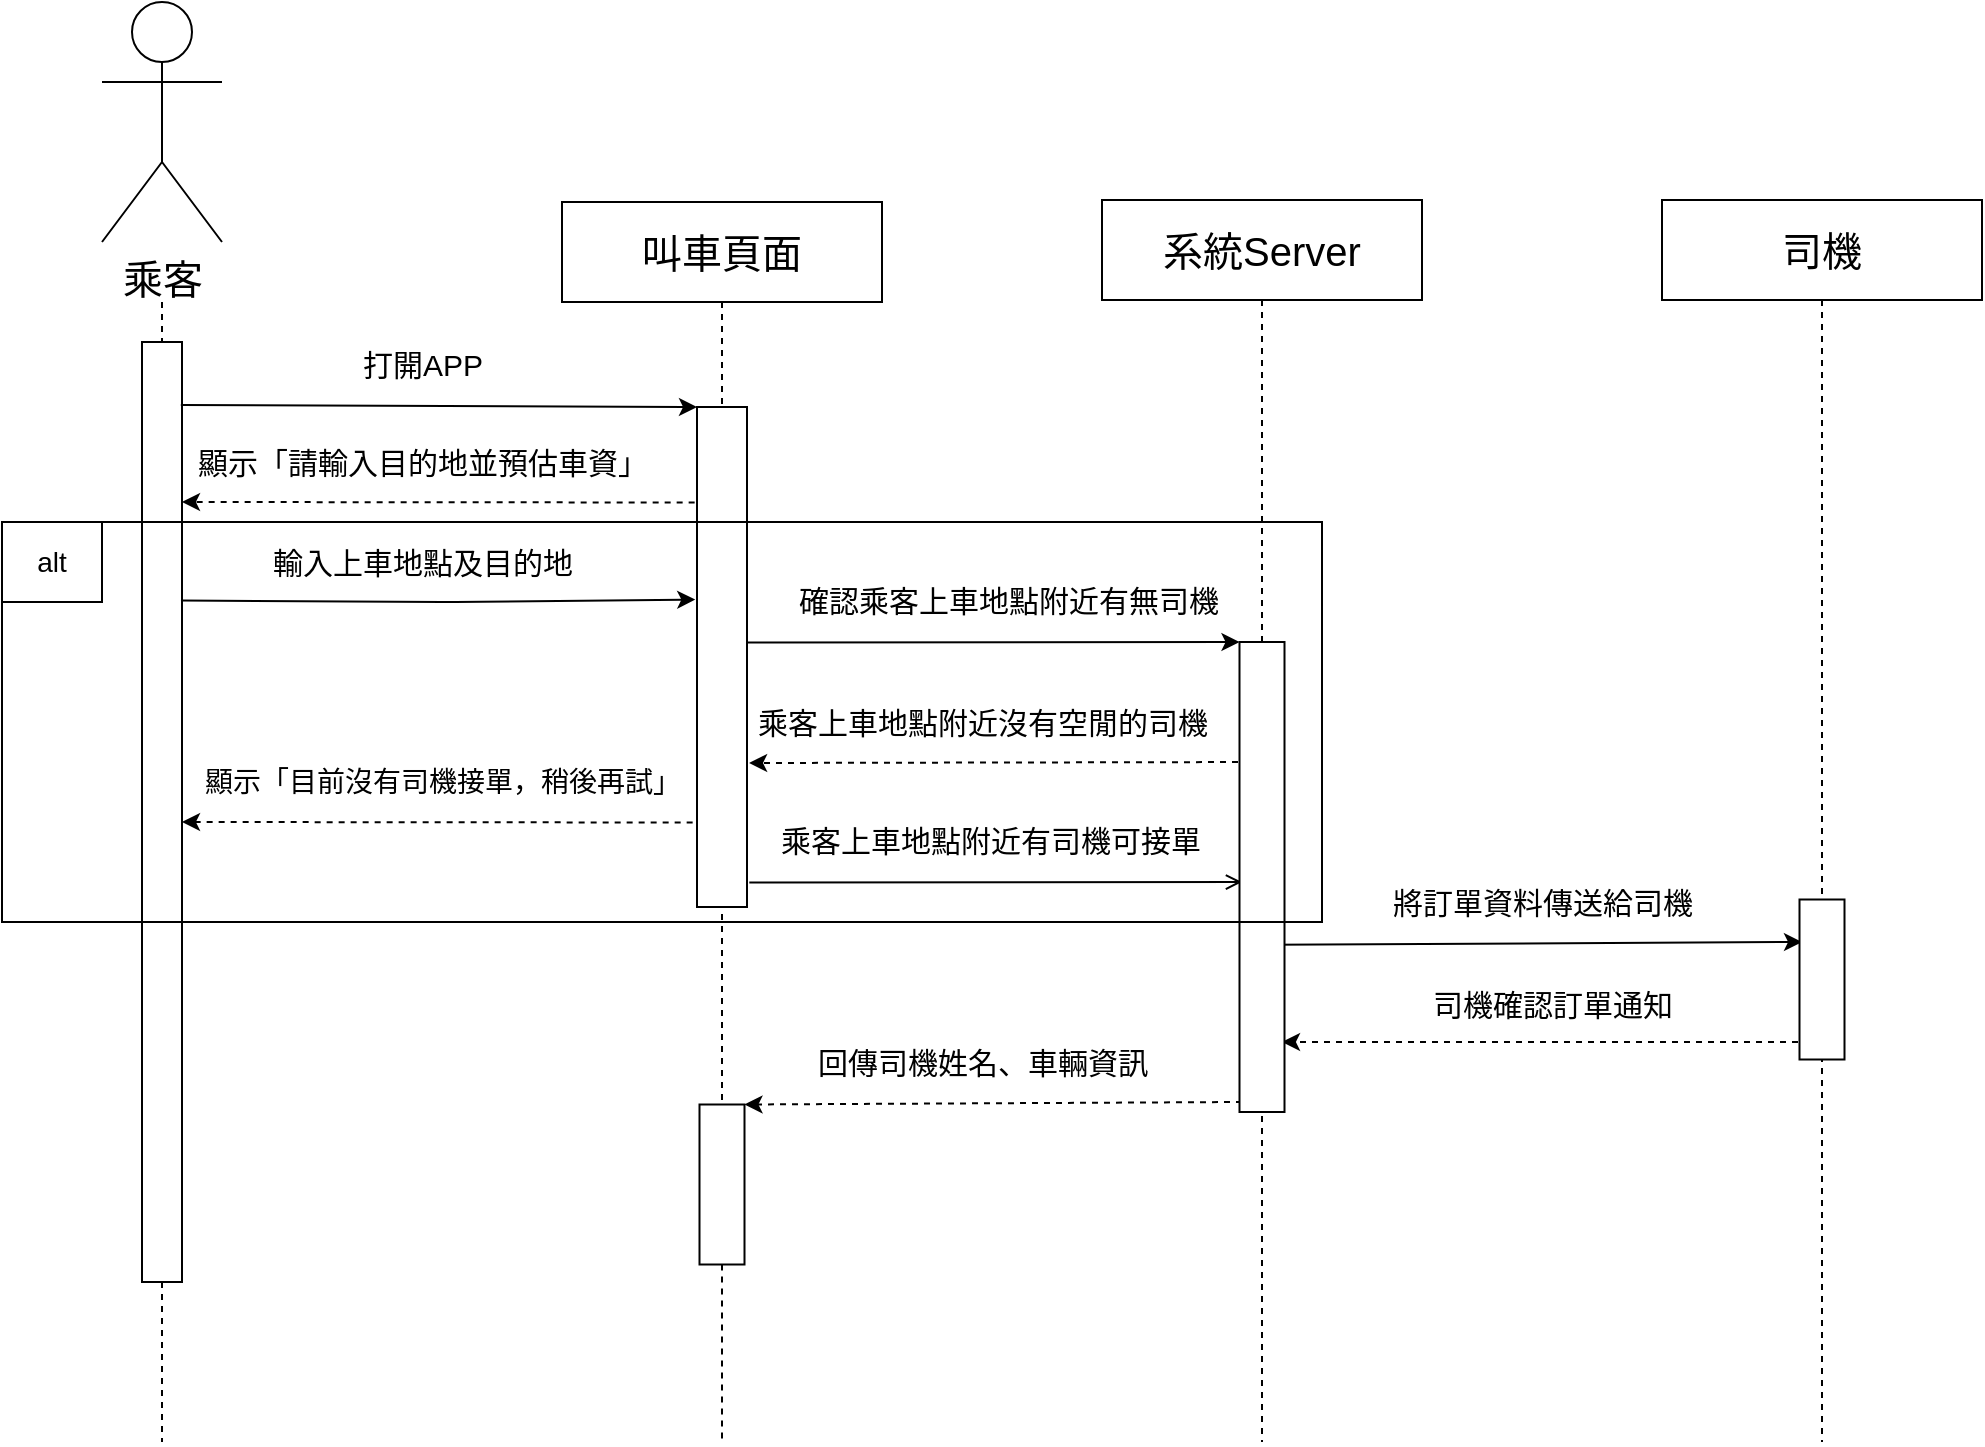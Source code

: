 <mxfile>
    <diagram id="WW1pX3kL8ORHpvGpDJ_V" name="第1頁">
        <mxGraphModel dx="1011" dy="509" grid="1" gridSize="10" guides="1" tooltips="1" connect="1" arrows="1" fold="1" page="1" pageScale="1" pageWidth="1169" pageHeight="827" math="0" shadow="0">
            <root>
                <mxCell id="0"/>
                <mxCell id="1" parent="0"/>
                <mxCell id="3" style="edgeStyle=none;html=1;fontSize=20;dashed=1;endArrow=none;endFill=0;startArrow=none;" edge="1" parent="1" source="13">
                    <mxGeometry relative="1" as="geometry">
                        <mxPoint x="120" y="730" as="targetPoint"/>
                        <mxPoint x="120" y="160" as="sourcePoint"/>
                    </mxGeometry>
                </mxCell>
                <mxCell id="4" style="edgeStyle=none;html=1;fontSize=20;dashed=1;endArrow=none;endFill=0;startArrow=none;" edge="1" parent="1" source="44">
                    <mxGeometry relative="1" as="geometry">
                        <mxPoint x="400" y="730" as="targetPoint"/>
                    </mxGeometry>
                </mxCell>
                <mxCell id="5" value="&lt;span style=&quot;font-size: 20px;&quot;&gt;叫車頁面&lt;/span&gt;" style="rounded=0;whiteSpace=wrap;html=1;" vertex="1" parent="1">
                    <mxGeometry x="320" y="110" width="160" height="50" as="geometry"/>
                </mxCell>
                <mxCell id="6" style="edgeStyle=none;html=1;fontSize=20;dashed=1;endArrow=none;endFill=0;" edge="1" parent="1" source="7">
                    <mxGeometry relative="1" as="geometry">
                        <mxPoint x="670" y="730" as="targetPoint"/>
                    </mxGeometry>
                </mxCell>
                <mxCell id="7" value="&lt;span style=&quot;font-size: 20px;&quot;&gt;系統Server&lt;/span&gt;" style="rounded=0;whiteSpace=wrap;html=1;" vertex="1" parent="1">
                    <mxGeometry x="590" y="109" width="160" height="50" as="geometry"/>
                </mxCell>
                <mxCell id="8" style="edgeStyle=none;html=1;fontSize=20;dashed=1;endArrow=none;endFill=0;" edge="1" parent="1" source="9">
                    <mxGeometry relative="1" as="geometry">
                        <mxPoint x="950" y="730" as="targetPoint"/>
                    </mxGeometry>
                </mxCell>
                <mxCell id="9" value="&lt;span style=&quot;font-size: 20px;&quot;&gt;司機&lt;/span&gt;" style="rounded=0;whiteSpace=wrap;html=1;" vertex="1" parent="1">
                    <mxGeometry x="870" y="109" width="160" height="50" as="geometry"/>
                </mxCell>
                <mxCell id="10" value="乘客" style="shape=umlActor;verticalLabelPosition=bottom;verticalAlign=top;html=1;outlineConnect=0;fontSize=20;" vertex="1" parent="1">
                    <mxGeometry x="90" y="10" width="60" height="120" as="geometry"/>
                </mxCell>
                <mxCell id="14" value="" style="edgeStyle=none;html=1;fontSize=20;dashed=1;endArrow=none;endFill=0;" edge="1" parent="1" target="13">
                    <mxGeometry relative="1" as="geometry">
                        <mxPoint x="120" y="720" as="targetPoint"/>
                        <mxPoint x="120" y="160" as="sourcePoint"/>
                    </mxGeometry>
                </mxCell>
                <mxCell id="13" value="" style="rounded=0;whiteSpace=wrap;html=1;fontSize=20;" vertex="1" parent="1">
                    <mxGeometry x="110" y="180" width="20" height="470" as="geometry"/>
                </mxCell>
                <mxCell id="15" value="" style="endArrow=classic;html=1;fontSize=20;exitX=0.971;exitY=0.067;exitDx=0;exitDy=0;exitPerimeter=0;endFill=1;entryX=0;entryY=1;entryDx=0;entryDy=0;" edge="1" parent="1" source="13" target="43">
                    <mxGeometry width="50" height="50" relative="1" as="geometry">
                        <mxPoint x="350" y="440" as="sourcePoint"/>
                        <mxPoint x="380" y="240" as="targetPoint"/>
                    </mxGeometry>
                </mxCell>
                <mxCell id="16" value="打開APP" style="edgeLabel;html=1;align=center;verticalAlign=middle;resizable=0;points=[];fontSize=15;" vertex="1" connectable="0" parent="15">
                    <mxGeometry x="-0.066" y="2" relative="1" as="geometry">
                        <mxPoint y="-19" as="offset"/>
                    </mxGeometry>
                </mxCell>
                <mxCell id="17" value="" style="endArrow=classic;html=1;fontSize=20;dashed=1;exitX=0.191;exitY=1.047;exitDx=0;exitDy=0;exitPerimeter=0;" edge="1" parent="1" source="43">
                    <mxGeometry width="50" height="50" relative="1" as="geometry">
                        <mxPoint x="380" y="280" as="sourcePoint"/>
                        <mxPoint x="130" y="260" as="targetPoint"/>
                    </mxGeometry>
                </mxCell>
                <mxCell id="18" value="顯示「請輸入目的地並預估車資」" style="edgeLabel;html=1;align=center;verticalAlign=middle;resizable=0;points=[];fontSize=15;" vertex="1" connectable="0" parent="1">
                    <mxGeometry x="250.0" y="239.995" as="geometry"/>
                </mxCell>
                <mxCell id="19" value="" style="endArrow=classic;html=1;fontSize=20;exitX=0.974;exitY=0.275;exitDx=0;exitDy=0;endFill=1;exitPerimeter=0;entryX=0.385;entryY=1.035;entryDx=0;entryDy=0;entryPerimeter=0;" edge="1" parent="1" source="13" target="43">
                    <mxGeometry width="50" height="50" relative="1" as="geometry">
                        <mxPoint x="130.0" y="321.36" as="sourcePoint"/>
                        <mxPoint x="380" y="309" as="targetPoint"/>
                        <Array as="points">
                            <mxPoint x="270" y="310"/>
                        </Array>
                    </mxGeometry>
                </mxCell>
                <mxCell id="20" value="輸入上車地點及目的地" style="edgeLabel;html=1;align=center;verticalAlign=middle;resizable=0;points=[];fontSize=15;" vertex="1" connectable="0" parent="19">
                    <mxGeometry x="-0.066" y="2" relative="1" as="geometry">
                        <mxPoint y="-18" as="offset"/>
                    </mxGeometry>
                </mxCell>
                <mxCell id="21" value="" style="endArrow=classic;html=1;fontSize=20;endFill=1;exitX=0.471;exitY=0.008;exitDx=0;exitDy=0;exitPerimeter=0;entryX=0;entryY=1;entryDx=0;entryDy=0;" edge="1" parent="1" source="43" target="46">
                    <mxGeometry width="50" height="50" relative="1" as="geometry">
                        <mxPoint x="420" y="340" as="sourcePoint"/>
                        <mxPoint x="667.2" y="340" as="targetPoint"/>
                    </mxGeometry>
                </mxCell>
                <mxCell id="22" value="確認乘客上車地點附近有無司機" style="edgeLabel;html=1;align=center;verticalAlign=middle;resizable=0;points=[];fontSize=15;" vertex="1" connectable="0" parent="21">
                    <mxGeometry x="-0.066" y="2" relative="1" as="geometry">
                        <mxPoint x="15" y="-19" as="offset"/>
                    </mxGeometry>
                </mxCell>
                <mxCell id="24" value="" style="endArrow=classic;html=1;fontSize=20;exitX=1.14;exitY=0.118;exitDx=0;exitDy=0;exitPerimeter=0;endFill=1;" edge="1" parent="1">
                    <mxGeometry width="50" height="50" relative="1" as="geometry">
                        <mxPoint x="670" y="481.36" as="sourcePoint"/>
                        <mxPoint x="940" y="480" as="targetPoint"/>
                    </mxGeometry>
                </mxCell>
                <mxCell id="25" value="將訂單資料傳送給司機" style="edgeLabel;html=1;align=center;verticalAlign=middle;resizable=0;points=[];fontSize=15;" vertex="1" connectable="0" parent="24">
                    <mxGeometry x="-0.066" y="2" relative="1" as="geometry">
                        <mxPoint x="14" y="-19" as="offset"/>
                    </mxGeometry>
                </mxCell>
                <mxCell id="33" value="乘客上車地點附近沒有空閒的司機" style="edgeLabel;html=1;align=center;verticalAlign=middle;resizable=0;points=[];fontSize=15;" vertex="1" connectable="0" parent="1">
                    <mxGeometry x="530.0" y="369.996" as="geometry"/>
                </mxCell>
                <mxCell id="34" value="" style="endArrow=classic;html=1;fontSize=20;entryX=1;entryY=0.192;entryDx=0;entryDy=0;entryPerimeter=0;dashed=1;exitX=0.831;exitY=1.087;exitDx=0;exitDy=0;exitPerimeter=0;" edge="1" parent="1" source="43">
                    <mxGeometry width="50" height="50" relative="1" as="geometry">
                        <mxPoint x="380" y="420" as="sourcePoint"/>
                        <mxPoint x="130" y="420" as="targetPoint"/>
                    </mxGeometry>
                </mxCell>
                <mxCell id="35" value="" style="endArrow=classic;html=1;fontSize=20;dashed=1;entryX=0.712;entryY=-0.042;entryDx=0;entryDy=0;entryPerimeter=0;" edge="1" parent="1" target="43">
                    <mxGeometry width="50" height="50" relative="1" as="geometry">
                        <mxPoint x="670" y="390" as="sourcePoint"/>
                        <mxPoint x="420" y="390" as="targetPoint"/>
                    </mxGeometry>
                </mxCell>
                <mxCell id="36" value="顯示「目前沒有司機接單，稍後再試」" style="edgeLabel;html=1;align=center;verticalAlign=middle;resizable=0;points=[];fontSize=14;" vertex="1" connectable="0" parent="1">
                    <mxGeometry x="260.0" y="399.995" as="geometry"/>
                </mxCell>
                <mxCell id="37" value="" style="endArrow=open;html=1;fontSize=20;endFill=0;exitX=0.951;exitY=-0.046;exitDx=0;exitDy=0;exitPerimeter=0;" edge="1" parent="1" source="43">
                    <mxGeometry width="50" height="50" relative="1" as="geometry">
                        <mxPoint x="420" y="450" as="sourcePoint"/>
                        <mxPoint x="660" y="450" as="targetPoint"/>
                    </mxGeometry>
                </mxCell>
                <mxCell id="38" value="乘客上車地點附近有司機可接單" style="edgeLabel;html=1;align=center;verticalAlign=middle;resizable=0;points=[];fontSize=15;" vertex="1" connectable="0" parent="37">
                    <mxGeometry x="-0.066" y="2" relative="1" as="geometry">
                        <mxPoint x="5" y="-19" as="offset"/>
                    </mxGeometry>
                </mxCell>
                <mxCell id="39" value="" style="endArrow=classic;html=1;fontSize=20;dashed=1;" edge="1" parent="1">
                    <mxGeometry width="50" height="50" relative="1" as="geometry">
                        <mxPoint x="950" y="530" as="sourcePoint"/>
                        <mxPoint x="680" y="530" as="targetPoint"/>
                    </mxGeometry>
                </mxCell>
                <mxCell id="40" value="司機確認訂單通知" style="edgeLabel;html=1;align=center;verticalAlign=middle;resizable=0;points=[];fontSize=15;" vertex="1" connectable="0" parent="1">
                    <mxGeometry x="840.0" y="509.996" as="geometry">
                        <mxPoint x="-25" y="1" as="offset"/>
                    </mxGeometry>
                </mxCell>
                <mxCell id="41" value="" style="endArrow=classic;html=1;fontSize=20;dashed=1;entryX=0;entryY=0;entryDx=0;entryDy=0;" edge="1" parent="1" target="44">
                    <mxGeometry width="50" height="50" relative="1" as="geometry">
                        <mxPoint x="660" y="560" as="sourcePoint"/>
                        <mxPoint x="410" y="560" as="targetPoint"/>
                    </mxGeometry>
                </mxCell>
                <mxCell id="42" value="回傳司機姓名、車輛資訊" style="edgeLabel;html=1;align=center;verticalAlign=middle;resizable=0;points=[];fontSize=15;" vertex="1" connectable="0" parent="1">
                    <mxGeometry x="530.0" y="539.996" as="geometry"/>
                </mxCell>
                <mxCell id="45" value="" style="edgeStyle=none;html=1;fontSize=20;dashed=1;endArrow=none;endFill=0;" edge="1" parent="1" source="5" target="44">
                    <mxGeometry relative="1" as="geometry">
                        <mxPoint x="400" y="730" as="targetPoint"/>
                        <mxPoint x="400" y="160" as="sourcePoint"/>
                    </mxGeometry>
                </mxCell>
                <mxCell id="44" value="" style="rounded=0;whiteSpace=wrap;html=1;fontSize=14;fillColor=default;rotation=90;" vertex="1" parent="1">
                    <mxGeometry x="360" y="590" width="80" height="22.5" as="geometry"/>
                </mxCell>
                <mxCell id="46" value="" style="rounded=0;whiteSpace=wrap;html=1;fontSize=14;fillColor=default;rotation=90;" vertex="1" parent="1">
                    <mxGeometry x="552.5" y="436.25" width="235" height="22.5" as="geometry"/>
                </mxCell>
                <mxCell id="43" value="" style="rounded=0;whiteSpace=wrap;html=1;fontSize=14;fillColor=default;rotation=90;" vertex="1" parent="1">
                    <mxGeometry x="275" y="325" width="250" height="25" as="geometry"/>
                </mxCell>
                <mxCell id="48" value="" style="rounded=0;whiteSpace=wrap;html=1;fontSize=14;fillColor=default;rotation=90;" vertex="1" parent="1">
                    <mxGeometry x="910" y="487.5" width="80" height="22.5" as="geometry"/>
                </mxCell>
                <mxCell id="52" value="alt" style="rounded=0;whiteSpace=wrap;html=1;fontSize=14;fillColor=none;" vertex="1" parent="1">
                    <mxGeometry x="40" y="270" width="50" height="40" as="geometry"/>
                </mxCell>
                <mxCell id="55" value="" style="rounded=0;whiteSpace=wrap;html=1;fontSize=14;fillColor=none;" vertex="1" parent="1">
                    <mxGeometry x="40" y="270" width="660" height="200" as="geometry"/>
                </mxCell>
            </root>
        </mxGraphModel>
    </diagram>
</mxfile>
